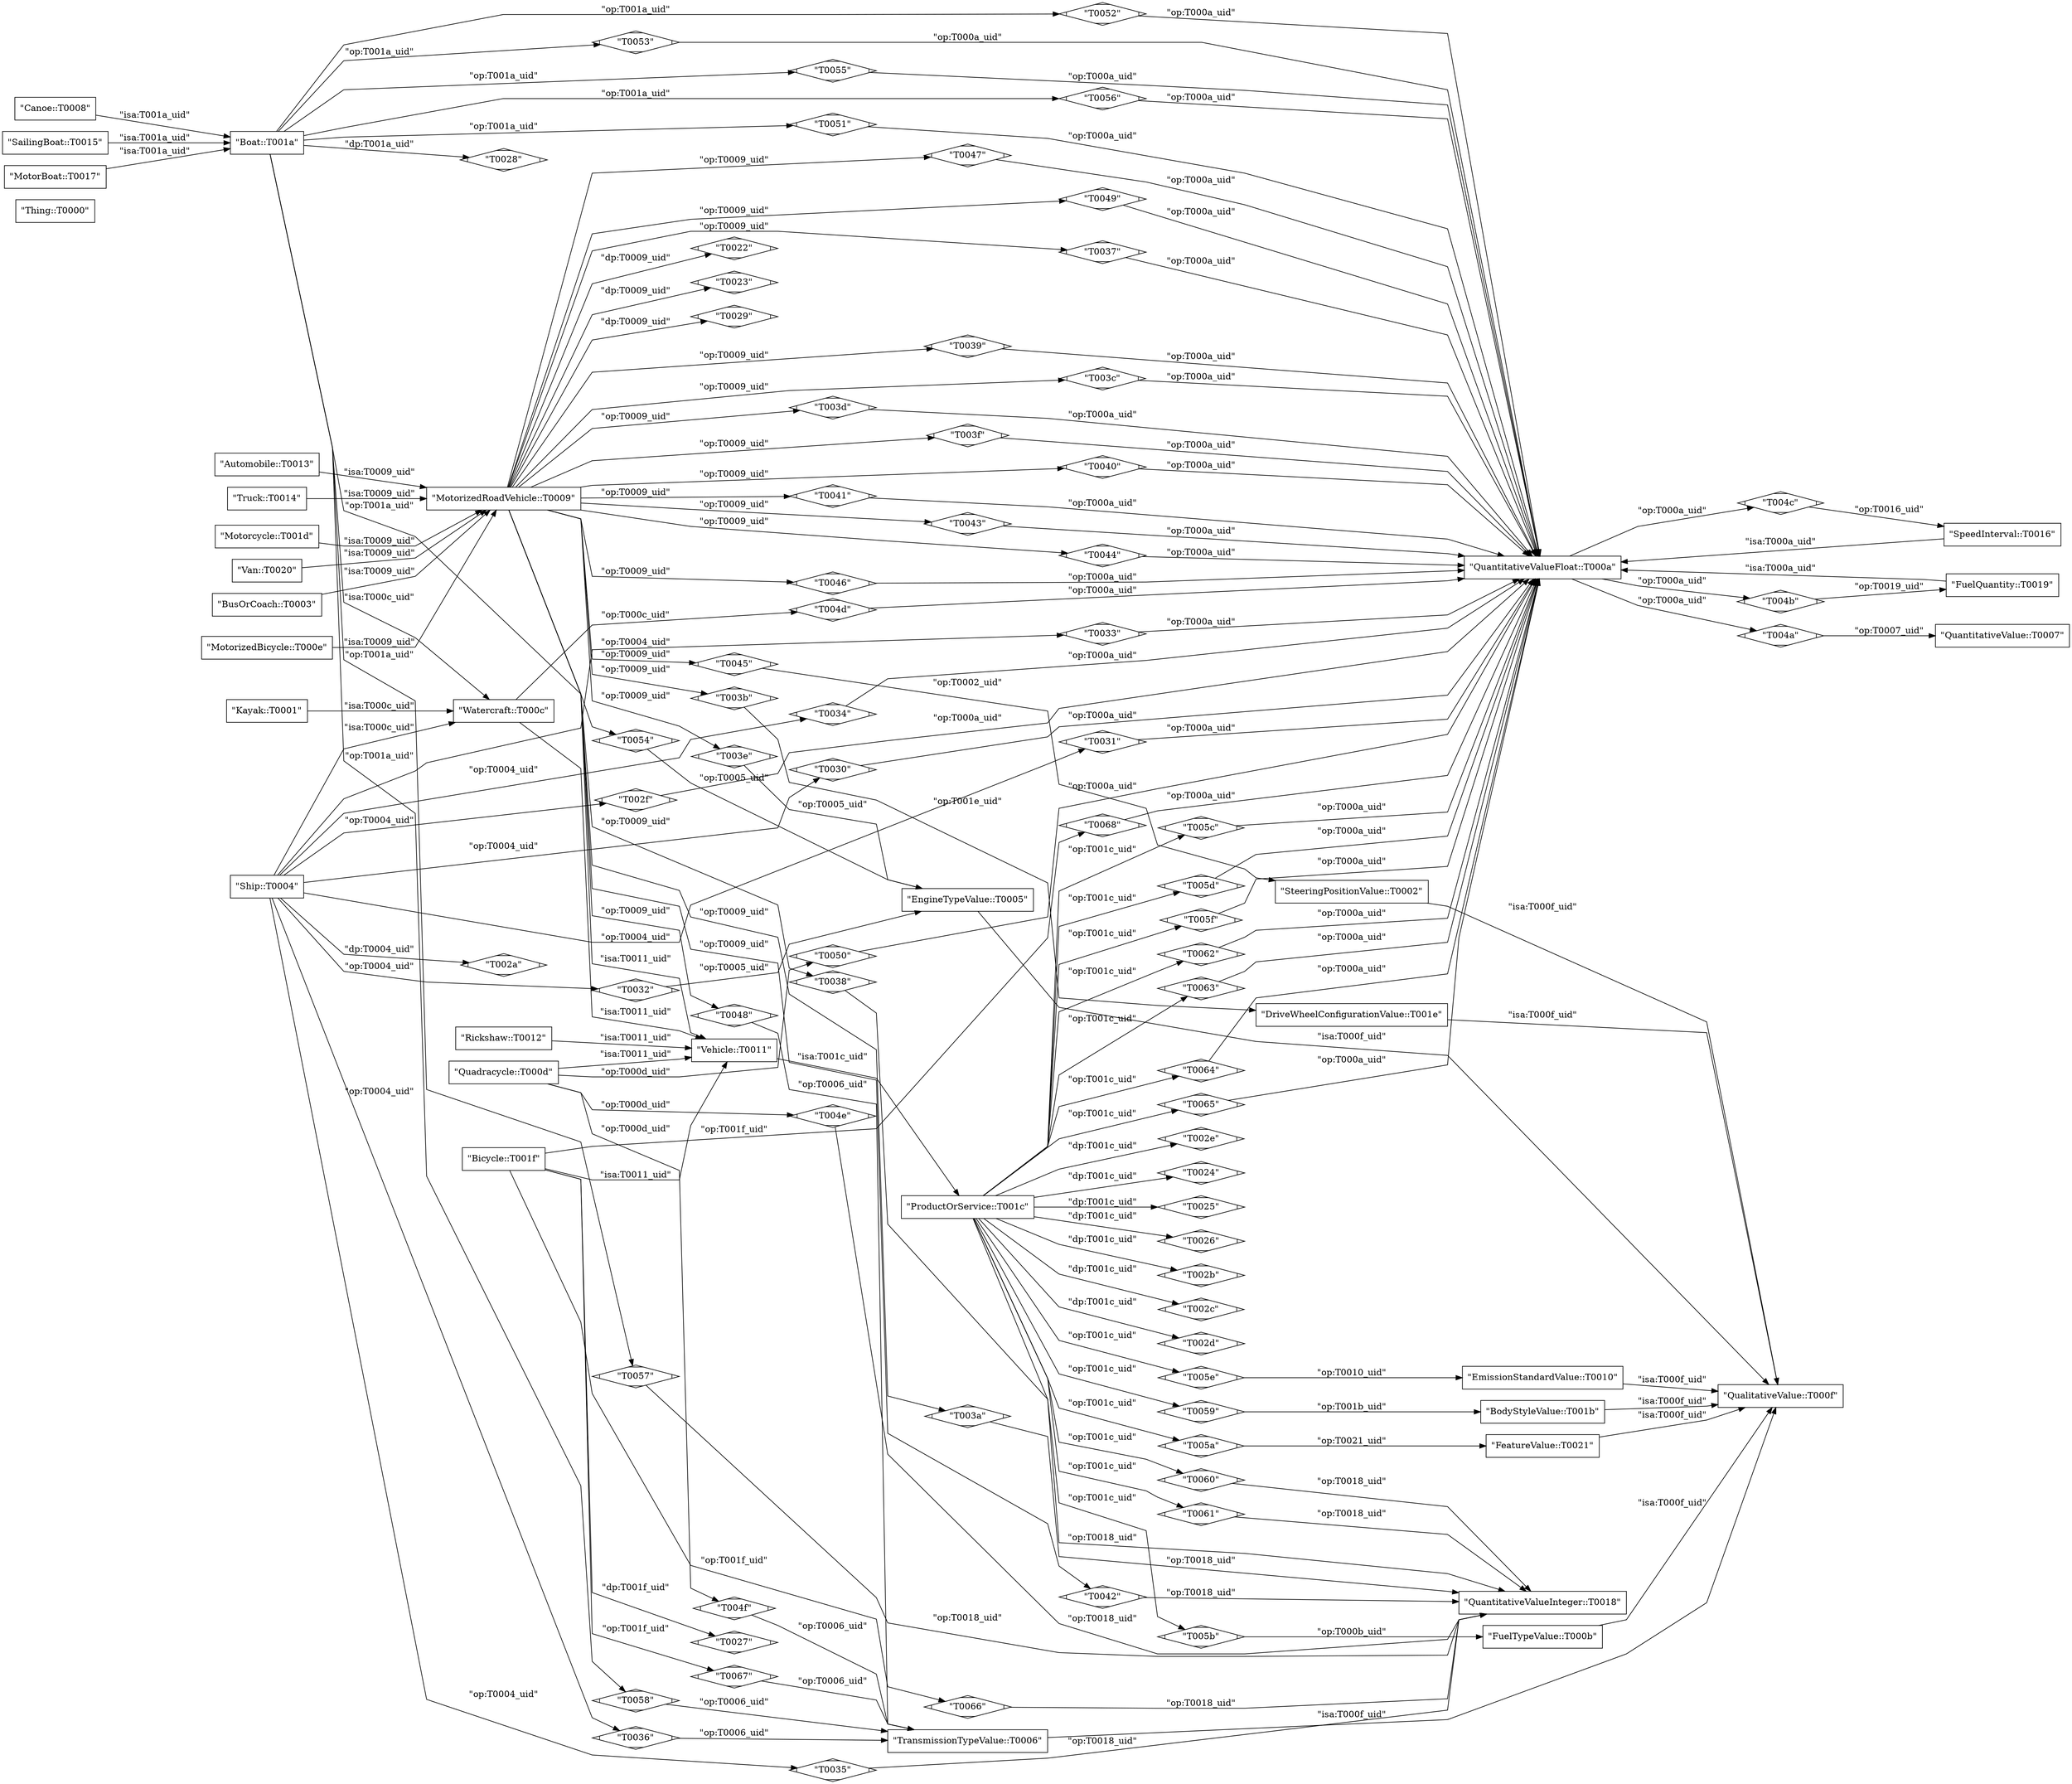 digraph G {
  splines=polyline;
  rankdir=LR;
  "T0000" [ label="\"Thing::T0000\"" shape="box" ];
  "T0001" [ label="\"Kayak::T0001\"" shape="box" ];
  "T0002" [ label="\"SteeringPositionValue::T0002\"" shape="box" ];
  "T0003" [ label="\"BusOrCoach::T0003\"" shape="box" ];
  "T0004" [ label="\"Ship::T0004\"" shape="box" ];
  "T0005" [ label="\"EngineTypeValue::T0005\"" shape="box" ];
  "T0006" [ label="\"TransmissionTypeValue::T0006\"" shape="box" ];
  "T0007" [ label="\"QuantitativeValue::T0007\"" shape="box" ];
  "T0008" [ label="\"Canoe::T0008\"" shape="box" ];
  "T0009" [ label="\"MotorizedRoadVehicle::T0009\"" shape="box" ];
  "T000a" [ label="\"QuantitativeValueFloat::T000a\"" shape="box" ];
  "T000b" [ label="\"FuelTypeValue::T000b\"" shape="box" ];
  "T000c" [ label="\"Watercraft::T000c\"" shape="box" ];
  "T000d" [ label="\"Quadracycle::T000d\"" shape="box" ];
  "T000e" [ label="\"MotorizedBicycle::T000e\"" shape="box" ];
  "T000f" [ label="\"QualitativeValue::T000f\"" shape="box" ];
  "T0010" [ label="\"EmissionStandardValue::T0010\"" shape="box" ];
  "T0011" [ label="\"Vehicle::T0011\"" shape="box" ];
  "T0012" [ label="\"Rickshaw::T0012\"" shape="box" ];
  "T0013" [ label="\"Automobile::T0013\"" shape="box" ];
  "T0014" [ label="\"Truck::T0014\"" shape="box" ];
  "T0015" [ label="\"SailingBoat::T0015\"" shape="box" ];
  "T0016" [ label="\"SpeedInterval::T0016\"" shape="box" ];
  "T0017" [ label="\"MotorBoat::T0017\"" shape="box" ];
  "T0018" [ label="\"QuantitativeValueInteger::T0018\"" shape="box" ];
  "T0019" [ label="\"FuelQuantity::T0019\"" shape="box" ];
  "T001a" [ label="\"Boat::T001a\"" shape="box" ];
  "T001b" [ label="\"BodyStyleValue::T001b\"" shape="box" ];
  "T001c" [ label="\"ProductOrService::T001c\"" shape="box" ];
  "T001d" [ label="\"Motorcycle::T001d\"" shape="box" ];
  "T001e" [ label="\"DriveWheelConfigurationValue::T001e\"" shape="box" ];
  "T001f" [ label="\"Bicycle::T001f\"" shape="box" ];
  "T0020" [ label="\"Van::T0020\"" shape="box" ];
  "T0021" [ label="\"FeatureValue::T0021\"" shape="box" ];
  "T0022" [ label="\"T0022\"" shape="Mdiamond" ];
  "T0023" [ label="\"T0023\"" shape="Mdiamond" ];
  "T0024" [ label="\"T0024\"" shape="Mdiamond" ];
  "T0025" [ label="\"T0025\"" shape="Mdiamond" ];
  "T0026" [ label="\"T0026\"" shape="Mdiamond" ];
  "T0027" [ label="\"T0027\"" shape="Mdiamond" ];
  "T0028" [ label="\"T0028\"" shape="Mdiamond" ];
  "T0029" [ label="\"T0029\"" shape="Mdiamond" ];
  "T002a" [ label="\"T002a\"" shape="Mdiamond" ];
  "T002b" [ label="\"T002b\"" shape="Mdiamond" ];
  "T002c" [ label="\"T002c\"" shape="Mdiamond" ];
  "T002d" [ label="\"T002d\"" shape="Mdiamond" ];
  "T002e" [ label="\"T002e\"" shape="Mdiamond" ];
  "T002f" [ label="\"T002f\"" shape="Mdiamond" ];
  "T0030" [ label="\"T0030\"" shape="Mdiamond" ];
  "T0031" [ label="\"T0031\"" shape="Mdiamond" ];
  "T0032" [ label="\"T0032\"" shape="Mdiamond" ];
  "T0033" [ label="\"T0033\"" shape="Mdiamond" ];
  "T0034" [ label="\"T0034\"" shape="Mdiamond" ];
  "T0035" [ label="\"T0035\"" shape="Mdiamond" ];
  "T0036" [ label="\"T0036\"" shape="Mdiamond" ];
  "T0037" [ label="\"T0037\"" shape="Mdiamond" ];
  "T0038" [ label="\"T0038\"" shape="Mdiamond" ];
  "T0039" [ label="\"T0039\"" shape="Mdiamond" ];
  "T003a" [ label="\"T003a\"" shape="Mdiamond" ];
  "T003b" [ label="\"T003b\"" shape="Mdiamond" ];
  "T003c" [ label="\"T003c\"" shape="Mdiamond" ];
  "T003d" [ label="\"T003d\"" shape="Mdiamond" ];
  "T003e" [ label="\"T003e\"" shape="Mdiamond" ];
  "T003f" [ label="\"T003f\"" shape="Mdiamond" ];
  "T0040" [ label="\"T0040\"" shape="Mdiamond" ];
  "T0041" [ label="\"T0041\"" shape="Mdiamond" ];
  "T0042" [ label="\"T0042\"" shape="Mdiamond" ];
  "T0043" [ label="\"T0043\"" shape="Mdiamond" ];
  "T0044" [ label="\"T0044\"" shape="Mdiamond" ];
  "T0045" [ label="\"T0045\"" shape="Mdiamond" ];
  "T0046" [ label="\"T0046\"" shape="Mdiamond" ];
  "T0047" [ label="\"T0047\"" shape="Mdiamond" ];
  "T0048" [ label="\"T0048\"" shape="Mdiamond" ];
  "T0049" [ label="\"T0049\"" shape="Mdiamond" ];
  "T004a" [ label="\"T004a\"" shape="Mdiamond" ];
  "T004b" [ label="\"T004b\"" shape="Mdiamond" ];
  "T004c" [ label="\"T004c\"" shape="Mdiamond" ];
  "T004d" [ label="\"T004d\"" shape="Mdiamond" ];
  "T004e" [ label="\"T004e\"" shape="Mdiamond" ];
  "T004f" [ label="\"T004f\"" shape="Mdiamond" ];
  "T0050" [ label="\"T0050\"" shape="Mdiamond" ];
  "T0051" [ label="\"T0051\"" shape="Mdiamond" ];
  "T0052" [ label="\"T0052\"" shape="Mdiamond" ];
  "T0053" [ label="\"T0053\"" shape="Mdiamond" ];
  "T0054" [ label="\"T0054\"" shape="Mdiamond" ];
  "T0055" [ label="\"T0055\"" shape="Mdiamond" ];
  "T0056" [ label="\"T0056\"" shape="Mdiamond" ];
  "T0057" [ label="\"T0057\"" shape="Mdiamond" ];
  "T0058" [ label="\"T0058\"" shape="Mdiamond" ];
  "T0059" [ label="\"T0059\"" shape="Mdiamond" ];
  "T005a" [ label="\"T005a\"" shape="Mdiamond" ];
  "T005b" [ label="\"T005b\"" shape="Mdiamond" ];
  "T005c" [ label="\"T005c\"" shape="Mdiamond" ];
  "T005d" [ label="\"T005d\"" shape="Mdiamond" ];
  "T005e" [ label="\"T005e\"" shape="Mdiamond" ];
  "T005f" [ label="\"T005f\"" shape="Mdiamond" ];
  "T0060" [ label="\"T0060\"" shape="Mdiamond" ];
  "T0061" [ label="\"T0061\"" shape="Mdiamond" ];
  "T0062" [ label="\"T0062\"" shape="Mdiamond" ];
  "T0063" [ label="\"T0063\"" shape="Mdiamond" ];
  "T0064" [ label="\"T0064\"" shape="Mdiamond" ];
  "T0065" [ label="\"T0065\"" shape="Mdiamond" ];
  "T0066" [ label="\"T0066\"" shape="Mdiamond" ];
  "T0067" [ label="\"T0067\"" shape="Mdiamond" ];
  "T0068" [ label="\"T0068\"" shape="Mdiamond" ];
  "T001d" -> "T0009" [ label="\"isa:T0009_uid\"" ];
  "T000d" -> "T0011" [ label="\"isa:T0011_uid\"" ];
  "T001a" -> "T000c" [ label="\"isa:T000c_uid\"" ];
  "T0003" -> "T0009" [ label="\"isa:T0009_uid\"" ];
  "T0013" -> "T0009" [ label="\"isa:T0009_uid\"" ];
  "T000e" -> "T0009" [ label="\"isa:T0009_uid\"" ];
  "T0011" -> "T001c" [ label="\"isa:T001c_uid\"" ];
  "T0004" -> "T000c" [ label="\"isa:T000c_uid\"" ];
  "T0012" -> "T0011" [ label="\"isa:T0011_uid\"" ];
  "T001f" -> "T0011" [ label="\"isa:T0011_uid\"" ];
  "T0020" -> "T0009" [ label="\"isa:T0009_uid\"" ];
  "T0005" -> "T000f" [ label="\"isa:T000f_uid\"" ];
  "T000c" -> "T0011" [ label="\"isa:T0011_uid\"" ];
  "T0019" -> "T000a" [ label="\"isa:T000a_uid\"" ];
  "T0010" -> "T000f" [ label="\"isa:T000f_uid\"" ];
  "T000b" -> "T000f" [ label="\"isa:T000f_uid\"" ];
  "T0002" -> "T000f" [ label="\"isa:T000f_uid\"" ];
  "T001e" -> "T000f" [ label="\"isa:T000f_uid\"" ];
  "T0009" -> "T0011" [ label="\"isa:T0011_uid\"" ];
  "T0014" -> "T0009" [ label="\"isa:T0009_uid\"" ];
  "T0015" -> "T001a" [ label="\"isa:T001a_uid\"" ];
  "T0008" -> "T001a" [ label="\"isa:T001a_uid\"" ];
  "T0017" -> "T001a" [ label="\"isa:T001a_uid\"" ];
  "T0001" -> "T000c" [ label="\"isa:T000c_uid\"" ];
  "T001b" -> "T000f" [ label="\"isa:T000f_uid\"" ];
  "T0016" -> "T000a" [ label="\"isa:T000a_uid\"" ];
  "T0006" -> "T000f" [ label="\"isa:T000f_uid\"" ];
  "T0021" -> "T000f" [ label="\"isa:T000f_uid\"" ];
  "T0009" -> "T0022" [ label="\"dp:T0009_uid\"" ];
  "T0009" -> "T0023" [ label="\"dp:T0009_uid\"" ];
  "T001c" -> "T0024" [ label="\"dp:T001c_uid\"" ];
  "T001c" -> "T0025" [ label="\"dp:T001c_uid\"" ];
  "T001c" -> "T0026" [ label="\"dp:T001c_uid\"" ];
  "T001f" -> "T0027" [ label="\"dp:T001f_uid\"" ];
  "T001a" -> "T0028" [ label="\"dp:T001a_uid\"" ];
  "T0009" -> "T0029" [ label="\"dp:T0009_uid\"" ];
  "T0004" -> "T002a" [ label="\"dp:T0004_uid\"" ];
  "T001c" -> "T002b" [ label="\"dp:T001c_uid\"" ];
  "T001c" -> "T002c" [ label="\"dp:T001c_uid\"" ];
  "T001c" -> "T002d" [ label="\"dp:T001c_uid\"" ];
  "T001c" -> "T002e" [ label="\"dp:T001c_uid\"" ];
  "T0004" -> "T002f" [ label="\"op:T0004_uid\"" ];
  "T002f" -> "T000a" [ label="\"op:T000a_uid\"" ];
  "T0004" -> "T0030" [ label="\"op:T0004_uid\"" ];
  "T0030" -> "T000a" [ label="\"op:T000a_uid\"" ];
  "T0004" -> "T0031" [ label="\"op:T0004_uid\"" ];
  "T0031" -> "T000a" [ label="\"op:T000a_uid\"" ];
  "T0004" -> "T0032" [ label="\"op:T0004_uid\"" ];
  "T0032" -> "T0005" [ label="\"op:T0005_uid\"" ];
  "T0004" -> "T0033" [ label="\"op:T0004_uid\"" ];
  "T0033" -> "T000a" [ label="\"op:T000a_uid\"" ];
  "T0004" -> "T0034" [ label="\"op:T0004_uid\"" ];
  "T0034" -> "T000a" [ label="\"op:T000a_uid\"" ];
  "T0004" -> "T0035" [ label="\"op:T0004_uid\"" ];
  "T0035" -> "T0018" [ label="\"op:T0018_uid\"" ];
  "T0004" -> "T0036" [ label="\"op:T0004_uid\"" ];
  "T0036" -> "T0006" [ label="\"op:T0006_uid\"" ];
  "T0009" -> "T0037" [ label="\"op:T0009_uid\"" ];
  "T0037" -> "T000a" [ label="\"op:T000a_uid\"" ];
  "T0009" -> "T0038" [ label="\"op:T0009_uid\"" ];
  "T0038" -> "T0018" [ label="\"op:T0018_uid\"" ];
  "T0009" -> "T0039" [ label="\"op:T0009_uid\"" ];
  "T0039" -> "T000a" [ label="\"op:T000a_uid\"" ];
  "T0009" -> "T003a" [ label="\"op:T0009_uid\"" ];
  "T003a" -> "T0018" [ label="\"op:T0018_uid\"" ];
  "T0009" -> "T003b" [ label="\"op:T0009_uid\"" ];
  "T003b" -> "T001e" [ label="\"op:T001e_uid\"" ];
  "T0009" -> "T003c" [ label="\"op:T0009_uid\"" ];
  "T003c" -> "T000a" [ label="\"op:T000a_uid\"" ];
  "T0009" -> "T003d" [ label="\"op:T0009_uid\"" ];
  "T003d" -> "T000a" [ label="\"op:T000a_uid\"" ];
  "T0009" -> "T003e" [ label="\"op:T0009_uid\"" ];
  "T003e" -> "T0005" [ label="\"op:T0005_uid\"" ];
  "T0009" -> "T003f" [ label="\"op:T0009_uid\"" ];
  "T003f" -> "T000a" [ label="\"op:T000a_uid\"" ];
  "T0009" -> "T0040" [ label="\"op:T0009_uid\"" ];
  "T0040" -> "T000a" [ label="\"op:T000a_uid\"" ];
  "T0009" -> "T0041" [ label="\"op:T0009_uid\"" ];
  "T0041" -> "T000a" [ label="\"op:T000a_uid\"" ];
  "T0009" -> "T0042" [ label="\"op:T0009_uid\"" ];
  "T0042" -> "T0018" [ label="\"op:T0018_uid\"" ];
  "T0009" -> "T0043" [ label="\"op:T0009_uid\"" ];
  "T0043" -> "T000a" [ label="\"op:T000a_uid\"" ];
  "T0009" -> "T0044" [ label="\"op:T0009_uid\"" ];
  "T0044" -> "T000a" [ label="\"op:T000a_uid\"" ];
  "T0009" -> "T0045" [ label="\"op:T0009_uid\"" ];
  "T0045" -> "T0002" [ label="\"op:T0002_uid\"" ];
  "T0009" -> "T0046" [ label="\"op:T0009_uid\"" ];
  "T0046" -> "T000a" [ label="\"op:T000a_uid\"" ];
  "T0009" -> "T0047" [ label="\"op:T0009_uid\"" ];
  "T0047" -> "T000a" [ label="\"op:T000a_uid\"" ];
  "T0009" -> "T0048" [ label="\"op:T0009_uid\"" ];
  "T0048" -> "T0006" [ label="\"op:T0006_uid\"" ];
  "T0009" -> "T0049" [ label="\"op:T0009_uid\"" ];
  "T0049" -> "T000a" [ label="\"op:T000a_uid\"" ];
  "T000a" -> "T004a" [ label="\"op:T000a_uid\"" ];
  "T004a" -> "T0007" [ label="\"op:T0007_uid\"" ];
  "T000a" -> "T004b" [ label="\"op:T000a_uid\"" ];
  "T004b" -> "T0019" [ label="\"op:T0019_uid\"" ];
  "T000a" -> "T004c" [ label="\"op:T000a_uid\"" ];
  "T004c" -> "T0016" [ label="\"op:T0016_uid\"" ];
  "T000c" -> "T004d" [ label="\"op:T000c_uid\"" ];
  "T004d" -> "T000a" [ label="\"op:T000a_uid\"" ];
  "T000d" -> "T004e" [ label="\"op:T000d_uid\"" ];
  "T004e" -> "T0018" [ label="\"op:T0018_uid\"" ];
  "T000d" -> "T004f" [ label="\"op:T000d_uid\"" ];
  "T004f" -> "T0006" [ label="\"op:T0006_uid\"" ];
  "T000d" -> "T0050" [ label="\"op:T000d_uid\"" ];
  "T0050" -> "T000a" [ label="\"op:T000a_uid\"" ];
  "T001a" -> "T0051" [ label="\"op:T001a_uid\"" ];
  "T0051" -> "T000a" [ label="\"op:T000a_uid\"" ];
  "T001a" -> "T0052" [ label="\"op:T001a_uid\"" ];
  "T0052" -> "T000a" [ label="\"op:T000a_uid\"" ];
  "T001a" -> "T0053" [ label="\"op:T001a_uid\"" ];
  "T0053" -> "T000a" [ label="\"op:T000a_uid\"" ];
  "T001a" -> "T0054" [ label="\"op:T001a_uid\"" ];
  "T0054" -> "T0005" [ label="\"op:T0005_uid\"" ];
  "T001a" -> "T0055" [ label="\"op:T001a_uid\"" ];
  "T0055" -> "T000a" [ label="\"op:T000a_uid\"" ];
  "T001a" -> "T0056" [ label="\"op:T001a_uid\"" ];
  "T0056" -> "T000a" [ label="\"op:T000a_uid\"" ];
  "T001a" -> "T0057" [ label="\"op:T001a_uid\"" ];
  "T0057" -> "T0018" [ label="\"op:T0018_uid\"" ];
  "T001a" -> "T0058" [ label="\"op:T001a_uid\"" ];
  "T0058" -> "T0006" [ label="\"op:T0006_uid\"" ];
  "T001c" -> "T0059" [ label="\"op:T001c_uid\"" ];
  "T0059" -> "T001b" [ label="\"op:T001b_uid\"" ];
  "T001c" -> "T005a" [ label="\"op:T001c_uid\"" ];
  "T005a" -> "T0021" [ label="\"op:T0021_uid\"" ];
  "T001c" -> "T005b" [ label="\"op:T001c_uid\"" ];
  "T005b" -> "T000b" [ label="\"op:T000b_uid\"" ];
  "T001c" -> "T005c" [ label="\"op:T001c_uid\"" ];
  "T005c" -> "T000a" [ label="\"op:T000a_uid\"" ];
  "T001c" -> "T005d" [ label="\"op:T001c_uid\"" ];
  "T005d" -> "T000a" [ label="\"op:T000a_uid\"" ];
  "T001c" -> "T005e" [ label="\"op:T001c_uid\"" ];
  "T005e" -> "T0010" [ label="\"op:T0010_uid\"" ];
  "T001c" -> "T005f" [ label="\"op:T001c_uid\"" ];
  "T005f" -> "T000a" [ label="\"op:T000a_uid\"" ];
  "T001c" -> "T0060" [ label="\"op:T001c_uid\"" ];
  "T0060" -> "T0018" [ label="\"op:T0018_uid\"" ];
  "T001c" -> "T0061" [ label="\"op:T001c_uid\"" ];
  "T0061" -> "T0018" [ label="\"op:T0018_uid\"" ];
  "T001c" -> "T0062" [ label="\"op:T001c_uid\"" ];
  "T0062" -> "T000a" [ label="\"op:T000a_uid\"" ];
  "T001c" -> "T0063" [ label="\"op:T001c_uid\"" ];
  "T0063" -> "T000a" [ label="\"op:T000a_uid\"" ];
  "T001c" -> "T0064" [ label="\"op:T001c_uid\"" ];
  "T0064" -> "T000a" [ label="\"op:T000a_uid\"" ];
  "T001c" -> "T0065" [ label="\"op:T001c_uid\"" ];
  "T0065" -> "T000a" [ label="\"op:T000a_uid\"" ];
  "T001f" -> "T0066" [ label="\"op:T001f_uid\"" ];
  "T0066" -> "T0018" [ label="\"op:T0018_uid\"" ];
  "T001f" -> "T0067" [ label="\"op:T001f_uid\"" ];
  "T0067" -> "T0006" [ label="\"op:T0006_uid\"" ];
  "T001f" -> "T0068" [ label="\"op:T001f_uid\"" ];
  "T0068" -> "T000a" [ label="\"op:T000a_uid\"" ];
}
